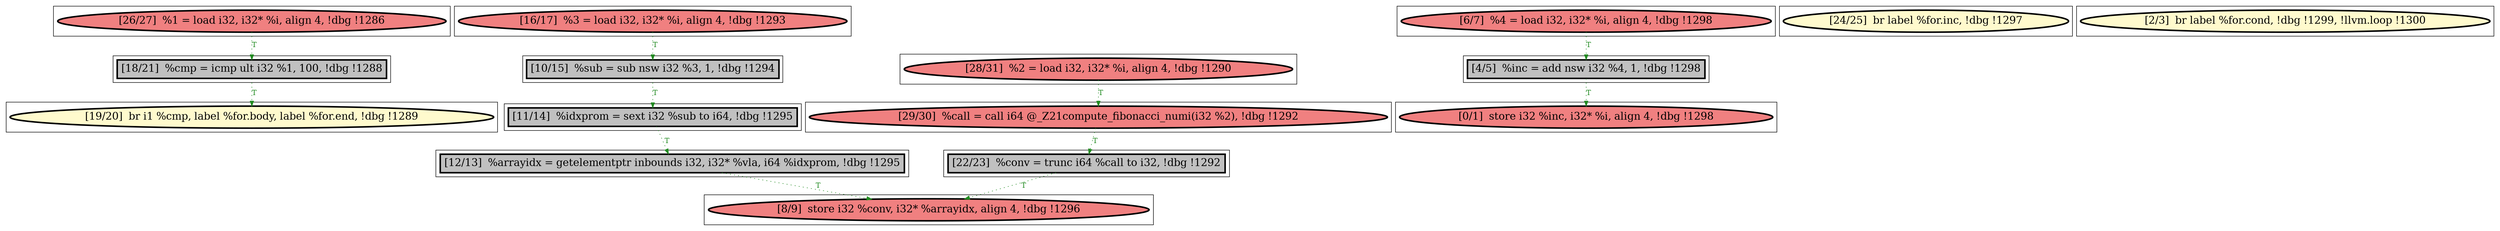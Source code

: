 
digraph G {



node634->node631 [style=dotted,color=forestgreen,label="T",fontcolor=forestgreen ]
node626->node624 [style=dotted,color=forestgreen,label="T",fontcolor=forestgreen ]
node625->node623 [style=dotted,color=forestgreen,label="T",fontcolor=forestgreen ]
node624->node627 [style=dotted,color=forestgreen,label="T",fontcolor=forestgreen ]
node627->node625 [style=dotted,color=forestgreen,label="T",fontcolor=forestgreen ]
node628->node633 [style=dotted,color=forestgreen,label="T",fontcolor=forestgreen ]
node622->node621 [style=dotted,color=forestgreen,label="T",fontcolor=forestgreen ]
node621->node619 [style=dotted,color=forestgreen,label="T",fontcolor=forestgreen ]
node630->node634 [style=dotted,color=forestgreen,label="T",fontcolor=forestgreen ]
node629->node628 [style=dotted,color=forestgreen,label="T",fontcolor=forestgreen ]
node633->node623 [style=dotted,color=forestgreen,label="T",fontcolor=forestgreen ]


subgraph cluster15 {


node634 [penwidth=3.0,fontsize=20,fillcolor=grey,label="[18/21]  %cmp = icmp ult i32 %1, 100, !dbg !1288",shape=rectangle,style=filled ]



}

subgraph cluster13 {


node632 [penwidth=3.0,fontsize=20,fillcolor=lemonchiffon,label="[24/25]  br label %for.inc, !dbg !1297",shape=ellipse,style=filled ]



}

subgraph cluster11 {


node630 [penwidth=3.0,fontsize=20,fillcolor=lightcoral,label="[26/27]  %1 = load i32, i32* %i, align 4, !dbg !1286",shape=ellipse,style=filled ]



}

subgraph cluster10 {


node629 [penwidth=3.0,fontsize=20,fillcolor=lightcoral,label="[28/31]  %2 = load i32, i32* %i, align 4, !dbg !1290",shape=ellipse,style=filled ]



}

subgraph cluster9 {


node628 [penwidth=3.0,fontsize=20,fillcolor=lightcoral,label="[29/30]  %call = call i64 @_Z21compute_fibonacci_numi(i32 %2), !dbg !1292",shape=ellipse,style=filled ]



}

subgraph cluster8 {


node627 [penwidth=3.0,fontsize=20,fillcolor=grey,label="[11/14]  %idxprom = sext i32 %sub to i64, !dbg !1295",shape=rectangle,style=filled ]



}

subgraph cluster7 {


node626 [penwidth=3.0,fontsize=20,fillcolor=lightcoral,label="[16/17]  %3 = load i32, i32* %i, align 4, !dbg !1293",shape=ellipse,style=filled ]



}

subgraph cluster14 {


node633 [penwidth=3.0,fontsize=20,fillcolor=grey,label="[22/23]  %conv = trunc i64 %call to i32, !dbg !1292",shape=rectangle,style=filled ]



}

subgraph cluster6 {


node625 [penwidth=3.0,fontsize=20,fillcolor=grey,label="[12/13]  %arrayidx = getelementptr inbounds i32, i32* %vla, i64 %idxprom, !dbg !1295",shape=rectangle,style=filled ]



}

subgraph cluster0 {


node619 [penwidth=3.0,fontsize=20,fillcolor=lightcoral,label="[0/1]  store i32 %inc, i32* %i, align 4, !dbg !1298",shape=ellipse,style=filled ]



}

subgraph cluster12 {


node631 [penwidth=3.0,fontsize=20,fillcolor=lemonchiffon,label="[19/20]  br i1 %cmp, label %for.body, label %for.end, !dbg !1289",shape=ellipse,style=filled ]



}

subgraph cluster5 {


node624 [penwidth=3.0,fontsize=20,fillcolor=grey,label="[10/15]  %sub = sub nsw i32 %3, 1, !dbg !1294",shape=rectangle,style=filled ]



}

subgraph cluster1 {


node620 [penwidth=3.0,fontsize=20,fillcolor=lemonchiffon,label="[2/3]  br label %for.cond, !dbg !1299, !llvm.loop !1300",shape=ellipse,style=filled ]



}

subgraph cluster2 {


node621 [penwidth=3.0,fontsize=20,fillcolor=grey,label="[4/5]  %inc = add nsw i32 %4, 1, !dbg !1298",shape=rectangle,style=filled ]



}

subgraph cluster3 {


node622 [penwidth=3.0,fontsize=20,fillcolor=lightcoral,label="[6/7]  %4 = load i32, i32* %i, align 4, !dbg !1298",shape=ellipse,style=filled ]



}

subgraph cluster4 {


node623 [penwidth=3.0,fontsize=20,fillcolor=lightcoral,label="[8/9]  store i32 %conv, i32* %arrayidx, align 4, !dbg !1296",shape=ellipse,style=filled ]



}

}
